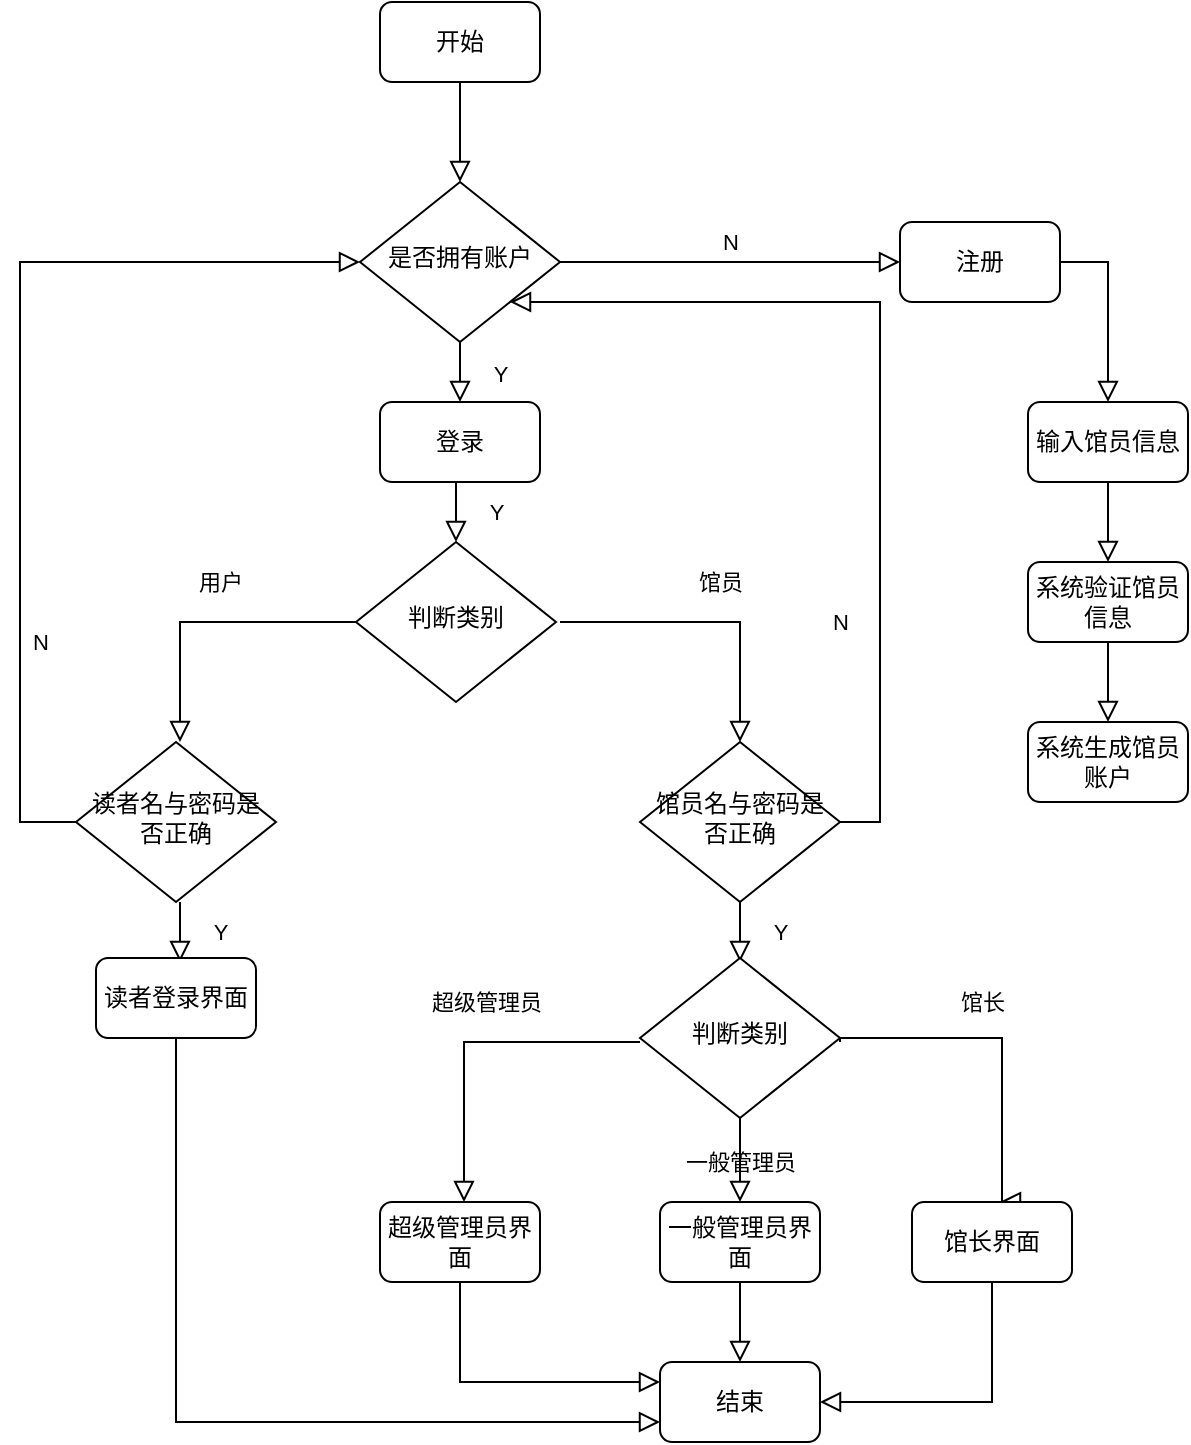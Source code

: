 <mxfile version="21.6.2" type="github" pages="2">
  <diagram id="C5RBs43oDa-KdzZeNtuy" name="开始功能">
    <mxGraphModel dx="1877" dy="541" grid="1" gridSize="10" guides="1" tooltips="1" connect="1" arrows="1" fold="1" page="1" pageScale="1" pageWidth="827" pageHeight="1169" math="0" shadow="0">
      <root>
        <mxCell id="WIyWlLk6GJQsqaUBKTNV-0" />
        <mxCell id="WIyWlLk6GJQsqaUBKTNV-1" parent="WIyWlLk6GJQsqaUBKTNV-0" />
        <mxCell id="WIyWlLk6GJQsqaUBKTNV-2" value="" style="rounded=0;html=1;jettySize=auto;orthogonalLoop=1;fontSize=11;endArrow=block;endFill=0;endSize=8;strokeWidth=1;shadow=0;labelBackgroundColor=none;edgeStyle=orthogonalEdgeStyle;" parent="WIyWlLk6GJQsqaUBKTNV-1" source="WIyWlLk6GJQsqaUBKTNV-3" target="WIyWlLk6GJQsqaUBKTNV-6" edge="1">
          <mxGeometry relative="1" as="geometry" />
        </mxCell>
        <mxCell id="WIyWlLk6GJQsqaUBKTNV-3" value="开始" style="rounded=1;whiteSpace=wrap;html=1;fontSize=12;glass=0;strokeWidth=1;shadow=0;" parent="WIyWlLk6GJQsqaUBKTNV-1" vertex="1">
          <mxGeometry x="180" y="80" width="80" height="40" as="geometry" />
        </mxCell>
        <mxCell id="WIyWlLk6GJQsqaUBKTNV-4" value="Y" style="rounded=0;html=1;jettySize=auto;orthogonalLoop=1;fontSize=11;endArrow=block;endFill=0;endSize=8;strokeWidth=1;shadow=0;labelBackgroundColor=none;edgeStyle=orthogonalEdgeStyle;" parent="WIyWlLk6GJQsqaUBKTNV-1" source="WIyWlLk6GJQsqaUBKTNV-6" edge="1">
          <mxGeometry y="20" relative="1" as="geometry">
            <mxPoint as="offset" />
            <mxPoint x="220" y="280" as="targetPoint" />
          </mxGeometry>
        </mxCell>
        <mxCell id="WIyWlLk6GJQsqaUBKTNV-5" value="N" style="edgeStyle=orthogonalEdgeStyle;rounded=0;html=1;jettySize=auto;orthogonalLoop=1;fontSize=11;endArrow=block;endFill=0;endSize=8;strokeWidth=1;shadow=0;labelBackgroundColor=none;" parent="WIyWlLk6GJQsqaUBKTNV-1" source="WIyWlLk6GJQsqaUBKTNV-6" target="WIyWlLk6GJQsqaUBKTNV-7" edge="1">
          <mxGeometry y="10" relative="1" as="geometry">
            <mxPoint as="offset" />
          </mxGeometry>
        </mxCell>
        <mxCell id="WIyWlLk6GJQsqaUBKTNV-6" value="是否拥有账户" style="rhombus;whiteSpace=wrap;html=1;shadow=0;fontFamily=Helvetica;fontSize=12;align=center;strokeWidth=1;spacing=6;spacingTop=-4;" parent="WIyWlLk6GJQsqaUBKTNV-1" vertex="1">
          <mxGeometry x="170" y="170" width="100" height="80" as="geometry" />
        </mxCell>
        <mxCell id="WIyWlLk6GJQsqaUBKTNV-7" value="注册" style="rounded=1;whiteSpace=wrap;html=1;fontSize=12;glass=0;strokeWidth=1;shadow=0;" parent="WIyWlLk6GJQsqaUBKTNV-1" vertex="1">
          <mxGeometry x="440" y="190" width="80" height="40" as="geometry" />
        </mxCell>
        <mxCell id="_7WcmQKjGPw_yhAfzijp-86" value="输入馆员信息" style="rounded=1;whiteSpace=wrap;html=1;fontSize=12;glass=0;strokeWidth=1;shadow=0;" vertex="1" parent="WIyWlLk6GJQsqaUBKTNV-1">
          <mxGeometry x="504" y="280" width="80" height="40" as="geometry" />
        </mxCell>
        <mxCell id="_7WcmQKjGPw_yhAfzijp-87" value="系统验证馆员信息" style="rounded=1;whiteSpace=wrap;html=1;fontSize=12;glass=0;strokeWidth=1;shadow=0;" vertex="1" parent="WIyWlLk6GJQsqaUBKTNV-1">
          <mxGeometry x="504" y="360" width="80" height="40" as="geometry" />
        </mxCell>
        <mxCell id="_7WcmQKjGPw_yhAfzijp-89" value="系统生成馆员账户" style="rounded=1;whiteSpace=wrap;html=1;fontSize=12;glass=0;strokeWidth=1;shadow=0;" vertex="1" parent="WIyWlLk6GJQsqaUBKTNV-1">
          <mxGeometry x="504" y="440" width="80" height="40" as="geometry" />
        </mxCell>
        <mxCell id="_7WcmQKjGPw_yhAfzijp-91" value="登录" style="rounded=1;whiteSpace=wrap;html=1;fontSize=12;glass=0;strokeWidth=1;shadow=0;" vertex="1" parent="WIyWlLk6GJQsqaUBKTNV-1">
          <mxGeometry x="180" y="280" width="80" height="40" as="geometry" />
        </mxCell>
        <mxCell id="_7WcmQKjGPw_yhAfzijp-92" value="判断类别" style="rhombus;whiteSpace=wrap;html=1;shadow=0;fontFamily=Helvetica;fontSize=12;align=center;strokeWidth=1;spacing=6;spacingTop=-4;" vertex="1" parent="WIyWlLk6GJQsqaUBKTNV-1">
          <mxGeometry x="168" y="350" width="100" height="80" as="geometry" />
        </mxCell>
        <mxCell id="_7WcmQKjGPw_yhAfzijp-93" value="Y" style="rounded=0;html=1;jettySize=auto;orthogonalLoop=1;fontSize=11;endArrow=block;endFill=0;endSize=8;strokeWidth=1;shadow=0;labelBackgroundColor=none;edgeStyle=orthogonalEdgeStyle;entryX=0.5;entryY=0;entryDx=0;entryDy=0;" edge="1" parent="WIyWlLk6GJQsqaUBKTNV-1" target="_7WcmQKjGPw_yhAfzijp-92">
          <mxGeometry y="20" relative="1" as="geometry">
            <mxPoint as="offset" />
            <mxPoint x="219.5" y="320" as="sourcePoint" />
            <mxPoint x="219.5" y="410" as="targetPoint" />
            <Array as="points">
              <mxPoint x="218" y="320" />
            </Array>
          </mxGeometry>
        </mxCell>
        <mxCell id="_7WcmQKjGPw_yhAfzijp-94" value="用户" style="rounded=0;html=1;jettySize=auto;orthogonalLoop=1;fontSize=11;endArrow=block;endFill=0;endSize=8;strokeWidth=1;shadow=0;labelBackgroundColor=none;edgeStyle=orthogonalEdgeStyle;exitX=0;exitY=0.5;exitDx=0;exitDy=0;" edge="1" parent="WIyWlLk6GJQsqaUBKTNV-1" source="_7WcmQKjGPw_yhAfzijp-92">
          <mxGeometry x="-0.081" y="-20" relative="1" as="geometry">
            <mxPoint as="offset" />
            <mxPoint x="229.5" y="330" as="sourcePoint" />
            <mxPoint x="80" y="450" as="targetPoint" />
            <Array as="points">
              <mxPoint x="80" y="390" />
              <mxPoint x="80" y="430" />
            </Array>
          </mxGeometry>
        </mxCell>
        <mxCell id="_7WcmQKjGPw_yhAfzijp-96" value="馆员" style="rounded=0;html=1;jettySize=auto;orthogonalLoop=1;fontSize=11;endArrow=block;endFill=0;endSize=8;strokeWidth=1;shadow=0;labelBackgroundColor=none;edgeStyle=orthogonalEdgeStyle;exitX=0;exitY=0.5;exitDx=0;exitDy=0;" edge="1" parent="WIyWlLk6GJQsqaUBKTNV-1">
          <mxGeometry x="0.067" y="20" relative="1" as="geometry">
            <mxPoint as="offset" />
            <mxPoint x="270" y="390" as="sourcePoint" />
            <mxPoint x="360" y="450" as="targetPoint" />
            <Array as="points">
              <mxPoint x="360" y="390" />
            </Array>
          </mxGeometry>
        </mxCell>
        <mxCell id="_7WcmQKjGPw_yhAfzijp-97" value="读者名与密码是否正确" style="rhombus;whiteSpace=wrap;html=1;shadow=0;fontFamily=Helvetica;fontSize=12;align=center;strokeWidth=1;spacing=6;spacingTop=-4;" vertex="1" parent="WIyWlLk6GJQsqaUBKTNV-1">
          <mxGeometry x="28" y="450" width="100" height="80" as="geometry" />
        </mxCell>
        <mxCell id="_7WcmQKjGPw_yhAfzijp-98" value="馆员名与密码是否正确" style="rhombus;whiteSpace=wrap;html=1;shadow=0;fontFamily=Helvetica;fontSize=12;align=center;strokeWidth=1;spacing=6;spacingTop=-4;" vertex="1" parent="WIyWlLk6GJQsqaUBKTNV-1">
          <mxGeometry x="310" y="450" width="100" height="80" as="geometry" />
        </mxCell>
        <mxCell id="_7WcmQKjGPw_yhAfzijp-99" value="Y" style="rounded=0;html=1;jettySize=auto;orthogonalLoop=1;fontSize=11;endArrow=block;endFill=0;endSize=8;strokeWidth=1;shadow=0;labelBackgroundColor=none;edgeStyle=orthogonalEdgeStyle;" edge="1" parent="WIyWlLk6GJQsqaUBKTNV-1">
          <mxGeometry y="20" relative="1" as="geometry">
            <mxPoint as="offset" />
            <mxPoint x="80" y="530" as="sourcePoint" />
            <mxPoint x="80" y="560" as="targetPoint" />
          </mxGeometry>
        </mxCell>
        <mxCell id="_7WcmQKjGPw_yhAfzijp-100" value="读者登录界面" style="rounded=1;whiteSpace=wrap;html=1;fontSize=12;glass=0;strokeWidth=1;shadow=0;" vertex="1" parent="WIyWlLk6GJQsqaUBKTNV-1">
          <mxGeometry x="38" y="558" width="80" height="40" as="geometry" />
        </mxCell>
        <mxCell id="_7WcmQKjGPw_yhAfzijp-101" value="N" style="rounded=0;html=1;jettySize=auto;orthogonalLoop=1;fontSize=11;endArrow=block;endFill=0;endSize=8;strokeWidth=1;shadow=0;labelBackgroundColor=none;edgeStyle=orthogonalEdgeStyle;exitX=0;exitY=0.5;exitDx=0;exitDy=0;entryX=0;entryY=0.5;entryDx=0;entryDy=0;" edge="1" parent="WIyWlLk6GJQsqaUBKTNV-1" source="_7WcmQKjGPw_yhAfzijp-97" target="WIyWlLk6GJQsqaUBKTNV-6">
          <mxGeometry x="-0.506" y="-10" relative="1" as="geometry">
            <mxPoint as="offset" />
            <mxPoint x="90" y="540" as="sourcePoint" />
            <mxPoint x="90" y="570" as="targetPoint" />
            <Array as="points">
              <mxPoint y="490" />
              <mxPoint y="210" />
            </Array>
          </mxGeometry>
        </mxCell>
        <mxCell id="_7WcmQKjGPw_yhAfzijp-105" value="" style="rounded=0;html=1;jettySize=auto;orthogonalLoop=1;fontSize=11;endArrow=block;endFill=0;endSize=8;strokeWidth=1;shadow=0;labelBackgroundColor=none;edgeStyle=orthogonalEdgeStyle;exitX=1;exitY=0.5;exitDx=0;exitDy=0;entryX=0.5;entryY=0;entryDx=0;entryDy=0;" edge="1" parent="WIyWlLk6GJQsqaUBKTNV-1" source="WIyWlLk6GJQsqaUBKTNV-7" target="_7WcmQKjGPw_yhAfzijp-86">
          <mxGeometry relative="1" as="geometry">
            <mxPoint x="230" y="130" as="sourcePoint" />
            <mxPoint x="230" y="180" as="targetPoint" />
          </mxGeometry>
        </mxCell>
        <mxCell id="_7WcmQKjGPw_yhAfzijp-106" value="" style="rounded=0;html=1;jettySize=auto;orthogonalLoop=1;fontSize=11;endArrow=block;endFill=0;endSize=8;strokeWidth=1;shadow=0;labelBackgroundColor=none;edgeStyle=orthogonalEdgeStyle;exitX=0.5;exitY=1;exitDx=0;exitDy=0;entryX=0.5;entryY=0;entryDx=0;entryDy=0;" edge="1" parent="WIyWlLk6GJQsqaUBKTNV-1" source="_7WcmQKjGPw_yhAfzijp-86" target="_7WcmQKjGPw_yhAfzijp-87">
          <mxGeometry relative="1" as="geometry">
            <mxPoint x="410" y="220" as="sourcePoint" />
            <mxPoint x="490" y="250" as="targetPoint" />
          </mxGeometry>
        </mxCell>
        <mxCell id="_7WcmQKjGPw_yhAfzijp-107" value="" style="rounded=0;html=1;jettySize=auto;orthogonalLoop=1;fontSize=11;endArrow=block;endFill=0;endSize=8;strokeWidth=1;shadow=0;labelBackgroundColor=none;edgeStyle=orthogonalEdgeStyle;exitX=0.5;exitY=1;exitDx=0;exitDy=0;entryX=0.5;entryY=0;entryDx=0;entryDy=0;" edge="1" parent="WIyWlLk6GJQsqaUBKTNV-1" source="_7WcmQKjGPw_yhAfzijp-87" target="_7WcmQKjGPw_yhAfzijp-89">
          <mxGeometry relative="1" as="geometry">
            <mxPoint x="490" y="290" as="sourcePoint" />
            <mxPoint x="490" y="310" as="targetPoint" />
          </mxGeometry>
        </mxCell>
        <mxCell id="_7WcmQKjGPw_yhAfzijp-108" value="Y" style="rounded=0;html=1;jettySize=auto;orthogonalLoop=1;fontSize=11;endArrow=block;endFill=0;endSize=8;strokeWidth=1;shadow=0;labelBackgroundColor=none;edgeStyle=orthogonalEdgeStyle;exitX=0.5;exitY=1;exitDx=0;exitDy=0;" edge="1" parent="WIyWlLk6GJQsqaUBKTNV-1" source="_7WcmQKjGPw_yhAfzijp-98">
          <mxGeometry y="20" relative="1" as="geometry">
            <mxPoint as="offset" />
            <mxPoint x="90" y="540" as="sourcePoint" />
            <mxPoint x="360" y="560" as="targetPoint" />
            <Array as="points">
              <mxPoint x="360" y="540" />
              <mxPoint x="360" y="540" />
            </Array>
          </mxGeometry>
        </mxCell>
        <mxCell id="_7WcmQKjGPw_yhAfzijp-109" value="判断类别" style="rhombus;whiteSpace=wrap;html=1;shadow=0;fontFamily=Helvetica;fontSize=12;align=center;strokeWidth=1;spacing=6;spacingTop=-4;" vertex="1" parent="WIyWlLk6GJQsqaUBKTNV-1">
          <mxGeometry x="310" y="558" width="100" height="80" as="geometry" />
        </mxCell>
        <mxCell id="_7WcmQKjGPw_yhAfzijp-110" value="N" style="rounded=0;html=1;jettySize=auto;orthogonalLoop=1;fontSize=11;endArrow=block;endFill=0;endSize=8;strokeWidth=1;shadow=0;labelBackgroundColor=none;edgeStyle=orthogonalEdgeStyle;exitX=1;exitY=0.5;exitDx=0;exitDy=0;entryX=1;entryY=1;entryDx=0;entryDy=0;" edge="1" parent="WIyWlLk6GJQsqaUBKTNV-1" source="_7WcmQKjGPw_yhAfzijp-98" target="WIyWlLk6GJQsqaUBKTNV-6">
          <mxGeometry x="-0.484" y="20" relative="1" as="geometry">
            <mxPoint as="offset" />
            <mxPoint x="38" y="500" as="sourcePoint" />
            <mxPoint x="180" y="220" as="targetPoint" />
            <Array as="points">
              <mxPoint x="430" y="490" />
              <mxPoint x="430" y="230" />
              <mxPoint x="245" y="230" />
            </Array>
          </mxGeometry>
        </mxCell>
        <mxCell id="_7WcmQKjGPw_yhAfzijp-113" value="馆长" style="rounded=0;html=1;jettySize=auto;orthogonalLoop=1;fontSize=11;endArrow=block;endFill=0;endSize=8;strokeWidth=1;shadow=0;labelBackgroundColor=none;edgeStyle=orthogonalEdgeStyle;" edge="1" parent="WIyWlLk6GJQsqaUBKTNV-1">
          <mxGeometry x="-0.127" y="18" relative="1" as="geometry">
            <mxPoint as="offset" />
            <mxPoint x="410" y="600" as="sourcePoint" />
            <mxPoint x="490" y="680" as="targetPoint" />
            <Array as="points">
              <mxPoint x="491" y="598" />
            </Array>
          </mxGeometry>
        </mxCell>
        <mxCell id="_7WcmQKjGPw_yhAfzijp-114" value="超级管理员" style="rounded=0;html=1;jettySize=auto;orthogonalLoop=1;fontSize=11;endArrow=block;endFill=0;endSize=8;strokeWidth=1;shadow=0;labelBackgroundColor=none;edgeStyle=orthogonalEdgeStyle;exitX=0;exitY=0.5;exitDx=0;exitDy=0;" edge="1" parent="WIyWlLk6GJQsqaUBKTNV-1">
          <mxGeometry x="-0.081" y="-20" relative="1" as="geometry">
            <mxPoint as="offset" />
            <mxPoint x="310" y="600" as="sourcePoint" />
            <mxPoint x="222" y="680" as="targetPoint" />
            <Array as="points">
              <mxPoint x="222" y="600" />
              <mxPoint x="222" y="640" />
            </Array>
          </mxGeometry>
        </mxCell>
        <mxCell id="_7WcmQKjGPw_yhAfzijp-116" value="一般管理员" style="rounded=0;html=1;jettySize=auto;orthogonalLoop=1;fontSize=11;endArrow=block;endFill=0;endSize=8;strokeWidth=1;shadow=0;labelBackgroundColor=none;edgeStyle=orthogonalEdgeStyle;exitX=0.5;exitY=1;exitDx=0;exitDy=0;" edge="1" parent="WIyWlLk6GJQsqaUBKTNV-1" source="_7WcmQKjGPw_yhAfzijp-109">
          <mxGeometry x="0.048" relative="1" as="geometry">
            <mxPoint as="offset" />
            <mxPoint x="229.5" y="330" as="sourcePoint" />
            <mxPoint x="360" y="680" as="targetPoint" />
            <Array as="points">
              <mxPoint x="360" y="660" />
              <mxPoint x="360" y="660" />
            </Array>
          </mxGeometry>
        </mxCell>
        <mxCell id="_7WcmQKjGPw_yhAfzijp-117" value="超级管理员界面" style="rounded=1;whiteSpace=wrap;html=1;fontSize=12;glass=0;strokeWidth=1;shadow=0;" vertex="1" parent="WIyWlLk6GJQsqaUBKTNV-1">
          <mxGeometry x="180" y="680" width="80" height="40" as="geometry" />
        </mxCell>
        <mxCell id="_7WcmQKjGPw_yhAfzijp-118" value="一般管理员界面" style="rounded=1;whiteSpace=wrap;html=1;fontSize=12;glass=0;strokeWidth=1;shadow=0;" vertex="1" parent="WIyWlLk6GJQsqaUBKTNV-1">
          <mxGeometry x="320" y="680" width="80" height="40" as="geometry" />
        </mxCell>
        <mxCell id="_7WcmQKjGPw_yhAfzijp-119" value="馆长界面" style="rounded=1;whiteSpace=wrap;html=1;fontSize=12;glass=0;strokeWidth=1;shadow=0;" vertex="1" parent="WIyWlLk6GJQsqaUBKTNV-1">
          <mxGeometry x="446" y="680" width="80" height="40" as="geometry" />
        </mxCell>
        <mxCell id="_7WcmQKjGPw_yhAfzijp-120" value="结束" style="rounded=1;whiteSpace=wrap;html=1;fontSize=12;glass=0;strokeWidth=1;shadow=0;" vertex="1" parent="WIyWlLk6GJQsqaUBKTNV-1">
          <mxGeometry x="320" y="760" width="80" height="40" as="geometry" />
        </mxCell>
        <mxCell id="_7WcmQKjGPw_yhAfzijp-122" value="" style="rounded=0;html=1;jettySize=auto;orthogonalLoop=1;fontSize=11;endArrow=block;endFill=0;endSize=8;strokeWidth=1;shadow=0;labelBackgroundColor=none;edgeStyle=orthogonalEdgeStyle;exitX=0.5;exitY=1;exitDx=0;exitDy=0;entryX=0.5;entryY=0;entryDx=0;entryDy=0;" edge="1" parent="WIyWlLk6GJQsqaUBKTNV-1" source="_7WcmQKjGPw_yhAfzijp-118" target="_7WcmQKjGPw_yhAfzijp-120">
          <mxGeometry relative="1" as="geometry">
            <mxPoint x="490" y="330" as="sourcePoint" />
            <mxPoint x="570" y="450" as="targetPoint" />
          </mxGeometry>
        </mxCell>
        <mxCell id="_7WcmQKjGPw_yhAfzijp-123" value="" style="rounded=0;html=1;jettySize=auto;orthogonalLoop=1;fontSize=11;endArrow=block;endFill=0;endSize=8;strokeWidth=1;shadow=0;labelBackgroundColor=none;edgeStyle=orthogonalEdgeStyle;exitX=0.5;exitY=1;exitDx=0;exitDy=0;entryX=1;entryY=0.5;entryDx=0;entryDy=0;" edge="1" parent="WIyWlLk6GJQsqaUBKTNV-1" source="_7WcmQKjGPw_yhAfzijp-119" target="_7WcmQKjGPw_yhAfzijp-120">
          <mxGeometry relative="1" as="geometry">
            <mxPoint x="370" y="730" as="sourcePoint" />
            <mxPoint x="370" y="770" as="targetPoint" />
          </mxGeometry>
        </mxCell>
        <mxCell id="_7WcmQKjGPw_yhAfzijp-124" value="" style="rounded=0;html=1;jettySize=auto;orthogonalLoop=1;fontSize=11;endArrow=block;endFill=0;endSize=8;strokeWidth=1;shadow=0;labelBackgroundColor=none;edgeStyle=orthogonalEdgeStyle;exitX=0.5;exitY=1;exitDx=0;exitDy=0;entryX=0;entryY=0.25;entryDx=0;entryDy=0;entryPerimeter=0;" edge="1" parent="WIyWlLk6GJQsqaUBKTNV-1" source="_7WcmQKjGPw_yhAfzijp-117" target="_7WcmQKjGPw_yhAfzijp-120">
          <mxGeometry relative="1" as="geometry">
            <mxPoint x="226" y="740" as="sourcePoint" />
            <mxPoint x="140" y="800" as="targetPoint" />
          </mxGeometry>
        </mxCell>
        <mxCell id="_7WcmQKjGPw_yhAfzijp-125" value="" style="rounded=0;html=1;jettySize=auto;orthogonalLoop=1;fontSize=11;endArrow=block;endFill=0;endSize=8;strokeWidth=1;shadow=0;labelBackgroundColor=none;edgeStyle=orthogonalEdgeStyle;exitX=0.5;exitY=1;exitDx=0;exitDy=0;entryX=0;entryY=0.75;entryDx=0;entryDy=0;" edge="1" parent="WIyWlLk6GJQsqaUBKTNV-1" source="_7WcmQKjGPw_yhAfzijp-100" target="_7WcmQKjGPw_yhAfzijp-120">
          <mxGeometry relative="1" as="geometry">
            <mxPoint x="230" y="730" as="sourcePoint" />
            <mxPoint x="330" y="780" as="targetPoint" />
          </mxGeometry>
        </mxCell>
      </root>
    </mxGraphModel>
  </diagram>
  <diagram id="q6bCgDtD3YpDNvEFeK-2" name="馆员管理">
    <mxGraphModel dx="1877" dy="541" grid="1" gridSize="10" guides="1" tooltips="1" connect="1" arrows="1" fold="1" page="1" pageScale="1" pageWidth="827" pageHeight="1169" math="0" shadow="0">
      <root>
        <mxCell id="0" />
        <mxCell id="1" parent="0" />
        <mxCell id="TcSjokyMMMCH2wzECIKr-1" value="开始" style="rounded=1;absoluteArcSize=1;arcSize=14;whiteSpace=wrap;strokeWidth=2;" vertex="1" parent="1">
          <mxGeometry x="286" y="130" width="48" height="33" as="geometry" />
        </mxCell>
        <mxCell id="TcSjokyMMMCH2wzECIKr-2" value="等待馆员发出请求" style="rhombus;strokeWidth=2;whiteSpace=wrap;" vertex="1" parent="1">
          <mxGeometry x="240" y="183" width="140" height="57" as="geometry" />
        </mxCell>
        <mxCell id="TcSjokyMMMCH2wzECIKr-3" value="等待馆员输入搜索信息" style="rounded=1;absoluteArcSize=1;arcSize=14;whiteSpace=wrap;strokeWidth=2;" vertex="1" parent="1">
          <mxGeometry x="20" y="285" width="112" height="33" as="geometry" />
        </mxCell>
        <mxCell id="TcSjokyMMMCH2wzECIKr-4" value="等待馆员输入新馆员信息" style="rounded=1;absoluteArcSize=1;arcSize=14;whiteSpace=wrap;strokeWidth=2;" vertex="1" parent="1">
          <mxGeometry x="182" y="285" width="112" height="33" as="geometry" />
        </mxCell>
        <mxCell id="TcSjokyMMMCH2wzECIKr-5" value="修改馆员信息" style="rounded=1;absoluteArcSize=1;arcSize=14;whiteSpace=wrap;strokeWidth=2;" vertex="1" parent="1">
          <mxGeometry x="344" y="285" width="113" height="33" as="geometry" />
        </mxCell>
        <mxCell id="TcSjokyMMMCH2wzECIKr-6" value="删除馆员信息" style="rounded=1;absoluteArcSize=1;arcSize=14;whiteSpace=wrap;strokeWidth=2;" vertex="1" parent="1">
          <mxGeometry x="506" y="285" width="113" height="33" as="geometry" />
        </mxCell>
        <mxCell id="TcSjokyMMMCH2wzECIKr-8" value="" style="curved=1;startArrow=none;endArrow=block;exitX=0.496;exitY=1.012;entryX=0.5;entryY=0;rounded=0;entryDx=0;entryDy=0;" edge="1" parent="1" source="TcSjokyMMMCH2wzECIKr-1" target="TcSjokyMMMCH2wzECIKr-2">
          <mxGeometry relative="1" as="geometry">
            <Array as="points" />
          </mxGeometry>
        </mxCell>
        <mxCell id="TcSjokyMMMCH2wzECIKr-9" value="查询请求" style="curved=1;startArrow=none;endArrow=block;exitX=0.002;exitY=0.692;entryX=0.499;entryY=1.734e-7;rounded=0;" edge="1" parent="1" source="TcSjokyMMMCH2wzECIKr-2" target="TcSjokyMMMCH2wzECIKr-3">
          <mxGeometry relative="1" as="geometry">
            <Array as="points">
              <mxPoint x="76" y="251" />
            </Array>
          </mxGeometry>
        </mxCell>
        <mxCell id="TcSjokyMMMCH2wzECIKr-10" value="添加请求" style="curved=1;startArrow=none;endArrow=block;exitX=0.055;exitY=1.005;entryX=0.497;entryY=1.734e-7;rounded=0;" edge="1" parent="1" source="TcSjokyMMMCH2wzECIKr-2" target="TcSjokyMMMCH2wzECIKr-4">
          <mxGeometry relative="1" as="geometry">
            <Array as="points">
              <mxPoint x="238" y="251" />
            </Array>
          </mxGeometry>
        </mxCell>
        <mxCell id="TcSjokyMMMCH2wzECIKr-11" value="修改请求" style="curved=1;startArrow=none;endArrow=block;exitX=0.95;exitY=1.005;entryX=0.495;entryY=1.734e-7;rounded=0;" edge="1" parent="1" source="TcSjokyMMMCH2wzECIKr-2" target="TcSjokyMMMCH2wzECIKr-5">
          <mxGeometry relative="1" as="geometry">
            <Array as="points">
              <mxPoint x="400" y="251" />
            </Array>
          </mxGeometry>
        </mxCell>
        <mxCell id="TcSjokyMMMCH2wzECIKr-12" value="删除请求" style="curved=1;startArrow=none;endArrow=block;exitX=1.004;exitY=0.691;entryX=0.5;entryY=1.734e-7;rounded=0;" edge="1" parent="1" source="TcSjokyMMMCH2wzECIKr-2" target="TcSjokyMMMCH2wzECIKr-6">
          <mxGeometry relative="1" as="geometry">
            <Array as="points">
              <mxPoint x="563" y="251" />
            </Array>
          </mxGeometry>
        </mxCell>
        <mxCell id="TcSjokyMMMCH2wzECIKr-13" value="" style="curved=1;startArrow=none;endArrow=block;exitX=0.499;exitY=1.012;entryX=0.5;entryY=0;rounded=0;entryDx=0;entryDy=0;" edge="1" parent="1" source="TcSjokyMMMCH2wzECIKr-3" target="TcSjokyMMMCH2wzECIKr-17">
          <mxGeometry relative="1" as="geometry">
            <Array as="points">
              <mxPoint x="76" y="343" />
            </Array>
            <mxPoint x="295" y="381.0" as="targetPoint" />
          </mxGeometry>
        </mxCell>
        <mxCell id="TcSjokyMMMCH2wzECIKr-14" value="" style="curved=1;startArrow=none;endArrow=block;exitX=0.497;exitY=1.012;entryX=0.5;entryY=0;rounded=0;entryDx=0;entryDy=0;" edge="1" parent="1" source="TcSjokyMMMCH2wzECIKr-4" target="TcSjokyMMMCH2wzECIKr-55">
          <mxGeometry relative="1" as="geometry">
            <Array as="points">
              <mxPoint x="238" y="343" />
            </Array>
            <mxPoint x="295" y="372.843" as="targetPoint" />
          </mxGeometry>
        </mxCell>
        <mxCell id="TcSjokyMMMCH2wzECIKr-15" value="" style="curved=1;startArrow=none;endArrow=block;exitX=0.495;exitY=1.012;entryX=0.982;entryY=0.14;rounded=0;" edge="1" parent="1" source="TcSjokyMMMCH2wzECIKr-5">
          <mxGeometry relative="1" as="geometry">
            <Array as="points">
              <mxPoint x="400" y="343" />
            </Array>
            <mxPoint x="344" y="372.152" as="targetPoint" />
          </mxGeometry>
        </mxCell>
        <mxCell id="TcSjokyMMMCH2wzECIKr-16" value="" style="curved=1;startArrow=none;endArrow=block;exitX=0.5;exitY=1.012;entryX=0.982;entryY=0.392;rounded=0;" edge="1" parent="1" source="TcSjokyMMMCH2wzECIKr-6">
          <mxGeometry relative="1" as="geometry">
            <Array as="points">
              <mxPoint x="563" y="343" />
            </Array>
            <mxPoint x="344" y="380.806" as="targetPoint" />
          </mxGeometry>
        </mxCell>
        <mxCell id="TcSjokyMMMCH2wzECIKr-17" value="馆员是否输入信息" style="rhombus;strokeWidth=2;whiteSpace=wrap;" vertex="1" parent="1">
          <mxGeometry x="6" y="350" width="140" height="57" as="geometry" />
        </mxCell>
        <mxCell id="TcSjokyMMMCH2wzECIKr-18" value="获取馆员输入" style="rounded=1;absoluteArcSize=1;arcSize=14;whiteSpace=wrap;strokeWidth=2;" vertex="1" parent="1">
          <mxGeometry x="20" y="440" width="112" height="33" as="geometry" />
        </mxCell>
        <mxCell id="TcSjokyMMMCH2wzECIKr-19" value="根据输入关键字匹配馆员数据库中的馆员信息" style="rounded=1;absoluteArcSize=1;arcSize=14;whiteSpace=wrap;strokeWidth=2;" vertex="1" parent="1">
          <mxGeometry x="20" y="510" width="112" height="40" as="geometry" />
        </mxCell>
        <mxCell id="TcSjokyMMMCH2wzECIKr-21" value="显示搜索到的馆员信息" style="rounded=1;absoluteArcSize=1;arcSize=14;whiteSpace=wrap;strokeWidth=2;" vertex="1" parent="1">
          <mxGeometry x="20" y="580" width="112" height="33" as="geometry" />
        </mxCell>
        <mxCell id="TcSjokyMMMCH2wzECIKr-23" value="是否返回" style="rhombus;strokeWidth=2;whiteSpace=wrap;" vertex="1" parent="1">
          <mxGeometry x="6" y="640" width="140" height="57" as="geometry" />
        </mxCell>
        <mxCell id="TcSjokyMMMCH2wzECIKr-25" value="" style="curved=1;startArrow=none;endArrow=block;exitX=0.5;exitY=1;entryX=0.5;entryY=0;rounded=0;entryDx=0;entryDy=0;exitDx=0;exitDy=0;" edge="1" parent="1" source="TcSjokyMMMCH2wzECIKr-17" target="TcSjokyMMMCH2wzECIKr-18">
          <mxGeometry relative="1" as="geometry">
            <Array as="points" />
            <mxPoint x="86" y="328" as="sourcePoint" />
            <mxPoint x="86" y="360" as="targetPoint" />
          </mxGeometry>
        </mxCell>
        <mxCell id="TcSjokyMMMCH2wzECIKr-27" value="Y" style="edgeLabel;html=1;align=center;verticalAlign=middle;resizable=0;points=[];" vertex="1" connectable="0" parent="TcSjokyMMMCH2wzECIKr-25">
          <mxGeometry x="-0.389" relative="1" as="geometry">
            <mxPoint as="offset" />
          </mxGeometry>
        </mxCell>
        <mxCell id="TcSjokyMMMCH2wzECIKr-26" style="edgeStyle=orthogonalEdgeStyle;rounded=0;orthogonalLoop=1;jettySize=auto;html=1;exitX=0.5;exitY=1;exitDx=0;exitDy=0;" edge="1" parent="1" source="TcSjokyMMMCH2wzECIKr-18" target="TcSjokyMMMCH2wzECIKr-18">
          <mxGeometry relative="1" as="geometry" />
        </mxCell>
        <mxCell id="TcSjokyMMMCH2wzECIKr-28" value="" style="curved=1;startArrow=none;endArrow=block;exitX=0.5;exitY=1;entryX=0.5;entryY=0;rounded=0;entryDx=0;entryDy=0;exitDx=0;exitDy=0;" edge="1" parent="1" source="TcSjokyMMMCH2wzECIKr-18" target="TcSjokyMMMCH2wzECIKr-19">
          <mxGeometry relative="1" as="geometry">
            <Array as="points" />
            <mxPoint x="248" y="328" as="sourcePoint" />
            <mxPoint x="305" y="382.843" as="targetPoint" />
          </mxGeometry>
        </mxCell>
        <mxCell id="TcSjokyMMMCH2wzECIKr-29" value="" style="curved=1;startArrow=none;endArrow=block;exitX=0.5;exitY=1;entryX=0.5;entryY=0;rounded=0;entryDx=0;entryDy=0;exitDx=0;exitDy=0;" edge="1" parent="1" source="TcSjokyMMMCH2wzECIKr-19" target="TcSjokyMMMCH2wzECIKr-21">
          <mxGeometry relative="1" as="geometry">
            <Array as="points" />
            <mxPoint x="86" y="483" as="sourcePoint" />
            <mxPoint x="86" y="520" as="targetPoint" />
          </mxGeometry>
        </mxCell>
        <mxCell id="TcSjokyMMMCH2wzECIKr-30" value="" style="curved=1;startArrow=none;endArrow=block;entryX=0.5;entryY=0;rounded=0;entryDx=0;entryDy=0;exitX=0.5;exitY=1;exitDx=0;exitDy=0;" edge="1" parent="1" source="TcSjokyMMMCH2wzECIKr-21" target="TcSjokyMMMCH2wzECIKr-23">
          <mxGeometry relative="1" as="geometry">
            <Array as="points" />
            <mxPoint x="70" y="620" as="sourcePoint" />
            <mxPoint x="86" y="590" as="targetPoint" />
          </mxGeometry>
        </mxCell>
        <mxCell id="TcSjokyMMMCH2wzECIKr-31" value="" style="curved=1;startArrow=none;endArrow=block;exitX=0;exitY=0.5;rounded=0;exitDx=0;exitDy=0;entryX=0;entryY=0.5;entryDx=0;entryDy=0;" edge="1" parent="1" source="TcSjokyMMMCH2wzECIKr-23" target="TcSjokyMMMCH2wzECIKr-3">
          <mxGeometry relative="1" as="geometry">
            <Array as="points">
              <mxPoint x="-70" y="490" />
            </Array>
            <mxPoint x="86" y="417" as="sourcePoint" />
            <mxPoint x="60" y="230" as="targetPoint" />
          </mxGeometry>
        </mxCell>
        <mxCell id="TcSjokyMMMCH2wzECIKr-32" value="Y" style="edgeLabel;html=1;align=center;verticalAlign=middle;resizable=0;points=[];" vertex="1" connectable="0" parent="TcSjokyMMMCH2wzECIKr-31">
          <mxGeometry x="-0.389" relative="1" as="geometry">
            <mxPoint as="offset" />
          </mxGeometry>
        </mxCell>
        <mxCell id="TcSjokyMMMCH2wzECIKr-53" value="是" style="curved=1;startArrow=none;endArrow=block;exitX=0.897;exitY=-0.003;entryX=0.688;entryY=1.024;rounded=0;" edge="1" parent="1" source="TcSjokyMMMCH2wzECIKr-42">
          <mxGeometry relative="1" as="geometry">
            <Array as="points">
              <mxPoint x="326" y="1675" />
              <mxPoint x="326" y="862" />
            </Array>
            <mxPoint x="329.154" y="983" as="targetPoint" />
          </mxGeometry>
        </mxCell>
        <mxCell id="TcSjokyMMMCH2wzECIKr-55" value="馆员是否输入信息" style="rhombus;strokeWidth=2;whiteSpace=wrap;" vertex="1" parent="1">
          <mxGeometry x="168" y="350" width="140" height="57" as="geometry" />
        </mxCell>
        <mxCell id="TcSjokyMMMCH2wzECIKr-56" value="获取馆员输入" style="rounded=1;absoluteArcSize=1;arcSize=14;whiteSpace=wrap;strokeWidth=2;" vertex="1" parent="1">
          <mxGeometry x="179" y="440" width="112" height="33" as="geometry" />
        </mxCell>
        <mxCell id="TcSjokyMMMCH2wzECIKr-72" value="" style="edgeStyle=orthogonalEdgeStyle;rounded=0;orthogonalLoop=1;jettySize=auto;html=1;" edge="1" parent="1" source="TcSjokyMMMCH2wzECIKr-57" target="TcSjokyMMMCH2wzECIKr-65">
          <mxGeometry relative="1" as="geometry" />
        </mxCell>
        <mxCell id="TcSjokyMMMCH2wzECIKr-57" value="验证输入信息的有效性" style="rounded=1;absoluteArcSize=1;arcSize=14;whiteSpace=wrap;strokeWidth=2;" vertex="1" parent="1">
          <mxGeometry x="179" y="510" width="112" height="40" as="geometry" />
        </mxCell>
        <mxCell id="TcSjokyMMMCH2wzECIKr-58" value="显示搜索到的馆员信息" style="rounded=1;absoluteArcSize=1;arcSize=14;whiteSpace=wrap;strokeWidth=2;" vertex="1" parent="1">
          <mxGeometry x="179" y="580" width="112" height="33" as="geometry" />
        </mxCell>
        <mxCell id="TcSjokyMMMCH2wzECIKr-59" value="Y" style="edgeLabel;html=1;align=center;verticalAlign=middle;resizable=0;points=[];" vertex="1" connectable="0" parent="1">
          <mxGeometry x="235" y="417" as="geometry" />
        </mxCell>
        <mxCell id="TcSjokyMMMCH2wzECIKr-60" style="edgeStyle=orthogonalEdgeStyle;rounded=0;orthogonalLoop=1;jettySize=auto;html=1;exitX=0.5;exitY=1;exitDx=0;exitDy=0;" edge="1" parent="1" source="TcSjokyMMMCH2wzECIKr-56" target="TcSjokyMMMCH2wzECIKr-56">
          <mxGeometry relative="1" as="geometry" />
        </mxCell>
        <mxCell id="TcSjokyMMMCH2wzECIKr-61" value="" style="curved=1;startArrow=none;endArrow=block;exitX=0.5;exitY=1;entryX=0.5;entryY=0;rounded=0;entryDx=0;entryDy=0;exitDx=0;exitDy=0;" edge="1" parent="1" source="TcSjokyMMMCH2wzECIKr-56" target="TcSjokyMMMCH2wzECIKr-57">
          <mxGeometry relative="1" as="geometry">
            <Array as="points" />
            <mxPoint x="407" y="328" as="sourcePoint" />
            <mxPoint x="464" y="382.843" as="targetPoint" />
          </mxGeometry>
        </mxCell>
        <mxCell id="TcSjokyMMMCH2wzECIKr-62" value="" style="curved=1;startArrow=none;endArrow=block;exitX=0.5;exitY=1;entryX=0.5;entryY=0;rounded=0;entryDx=0;entryDy=0;exitDx=0;exitDy=0;" edge="1" parent="1" source="TcSjokyMMMCH2wzECIKr-57" target="TcSjokyMMMCH2wzECIKr-58">
          <mxGeometry relative="1" as="geometry">
            <Array as="points" />
            <mxPoint x="245" y="483" as="sourcePoint" />
            <mxPoint x="245" y="520" as="targetPoint" />
          </mxGeometry>
        </mxCell>
        <mxCell id="TcSjokyMMMCH2wzECIKr-63" value="" style="curved=1;startArrow=none;endArrow=block;exitX=0.5;exitY=1;rounded=0;exitDx=0;exitDy=0;" edge="1" parent="1" source="TcSjokyMMMCH2wzECIKr-55">
          <mxGeometry relative="1" as="geometry">
            <Array as="points" />
            <mxPoint x="86" y="417" as="sourcePoint" />
            <mxPoint x="238" y="440" as="targetPoint" />
          </mxGeometry>
        </mxCell>
        <mxCell id="TcSjokyMMMCH2wzECIKr-65" value="信息是否有效" style="rhombus;strokeWidth=2;whiteSpace=wrap;" vertex="1" parent="1">
          <mxGeometry x="164.5" y="640" width="140" height="57" as="geometry" />
        </mxCell>
        <mxCell id="TcSjokyMMMCH2wzECIKr-66" value="" style="curved=1;startArrow=none;endArrow=block;exitX=0.5;exitY=1;entryX=0.5;entryY=0;rounded=0;entryDx=0;entryDy=0;exitDx=0;exitDy=0;" edge="1" parent="1" source="TcSjokyMMMCH2wzECIKr-58" target="TcSjokyMMMCH2wzECIKr-65">
          <mxGeometry relative="1" as="geometry">
            <Array as="points" />
            <mxPoint x="245" y="560" as="sourcePoint" />
            <mxPoint x="245" y="590" as="targetPoint" />
          </mxGeometry>
        </mxCell>
        <mxCell id="TcSjokyMMMCH2wzECIKr-68" value="将新馆员信息添加到馆员数据库" style="rounded=1;absoluteArcSize=1;arcSize=14;whiteSpace=wrap;strokeWidth=2;" vertex="1" parent="1">
          <mxGeometry x="178.5" y="730" width="112" height="33" as="geometry" />
        </mxCell>
        <mxCell id="TcSjokyMMMCH2wzECIKr-69" value="" style="curved=1;startArrow=none;endArrow=block;exitX=0.5;exitY=1;entryX=0.5;entryY=0;rounded=0;entryDx=0;entryDy=0;exitDx=0;exitDy=0;" edge="1" parent="1" source="TcSjokyMMMCH2wzECIKr-65" target="TcSjokyMMMCH2wzECIKr-68">
          <mxGeometry relative="1" as="geometry">
            <Array as="points" />
            <mxPoint x="86" y="417" as="sourcePoint" />
            <mxPoint x="86" y="450" as="targetPoint" />
          </mxGeometry>
        </mxCell>
        <mxCell id="TcSjokyMMMCH2wzECIKr-70" value="Y" style="edgeLabel;html=1;align=center;verticalAlign=middle;resizable=0;points=[];" vertex="1" connectable="0" parent="TcSjokyMMMCH2wzECIKr-69">
          <mxGeometry x="-0.389" relative="1" as="geometry">
            <mxPoint as="offset" />
          </mxGeometry>
        </mxCell>
        <mxCell id="TcSjokyMMMCH2wzECIKr-71" value="显示添加成功信息" style="rounded=1;absoluteArcSize=1;arcSize=14;whiteSpace=wrap;strokeWidth=2;" vertex="1" parent="1">
          <mxGeometry x="178.5" y="790" width="112" height="33" as="geometry" />
        </mxCell>
        <mxCell id="TcSjokyMMMCH2wzECIKr-73" value="" style="curved=1;startArrow=none;endArrow=block;exitX=0.5;exitY=1;entryX=0.5;entryY=0;rounded=0;entryDx=0;entryDy=0;exitDx=0;exitDy=0;" edge="1" parent="1" source="TcSjokyMMMCH2wzECIKr-68" target="TcSjokyMMMCH2wzECIKr-71">
          <mxGeometry relative="1" as="geometry">
            <Array as="points" />
            <mxPoint x="245" y="560" as="sourcePoint" />
            <mxPoint x="245" y="590" as="targetPoint" />
          </mxGeometry>
        </mxCell>
        <mxCell id="TcSjokyMMMCH2wzECIKr-74" value="是否继续添加" style="rhombus;strokeWidth=2;whiteSpace=wrap;" vertex="1" parent="1">
          <mxGeometry x="164.5" y="850" width="140" height="57" as="geometry" />
        </mxCell>
        <mxCell id="TcSjokyMMMCH2wzECIKr-78" value="" style="curved=1;startArrow=none;endArrow=block;exitX=0.5;exitY=1;entryX=0.5;entryY=0;rounded=0;entryDx=0;entryDy=0;exitDx=0;exitDy=0;" edge="1" parent="1" source="TcSjokyMMMCH2wzECIKr-71" target="TcSjokyMMMCH2wzECIKr-74">
          <mxGeometry relative="1" as="geometry">
            <Array as="points" />
            <mxPoint x="245" y="773" as="sourcePoint" />
            <mxPoint x="245" y="800" as="targetPoint" />
          </mxGeometry>
        </mxCell>
        <mxCell id="TcSjokyMMMCH2wzECIKr-79" value="" style="curved=1;startArrow=none;endArrow=block;exitX=0;exitY=0.5;rounded=0;exitDx=0;exitDy=0;entryX=0;entryY=0.75;entryDx=0;entryDy=0;" edge="1" parent="1" source="TcSjokyMMMCH2wzECIKr-65" target="TcSjokyMMMCH2wzECIKr-4">
          <mxGeometry relative="1" as="geometry">
            <Array as="points">
              <mxPoint x="120" y="500" />
            </Array>
            <mxPoint x="16" y="679" as="sourcePoint" />
            <mxPoint x="30" y="312" as="targetPoint" />
          </mxGeometry>
        </mxCell>
        <mxCell id="TcSjokyMMMCH2wzECIKr-81" value="N" style="edgeLabel;html=1;align=center;verticalAlign=middle;resizable=0;points=[];" vertex="1" connectable="0" parent="TcSjokyMMMCH2wzECIKr-79">
          <mxGeometry x="-0.368" y="-11" relative="1" as="geometry">
            <mxPoint as="offset" />
          </mxGeometry>
        </mxCell>
        <mxCell id="TcSjokyMMMCH2wzECIKr-82" value="" style="curved=1;startArrow=none;endArrow=block;rounded=0;entryX=1;entryY=0.5;entryDx=0;entryDy=0;exitX=1;exitY=0.5;exitDx=0;exitDy=0;" edge="1" parent="1" source="TcSjokyMMMCH2wzECIKr-74" target="TcSjokyMMMCH2wzECIKr-4">
          <mxGeometry relative="1" as="geometry">
            <Array as="points">
              <mxPoint x="350" y="480" />
            </Array>
            <mxPoint x="310" y="880" as="sourcePoint" />
            <mxPoint x="30" y="312" as="targetPoint" />
          </mxGeometry>
        </mxCell>
        <mxCell id="TcSjokyMMMCH2wzECIKr-83" value="Y" style="edgeLabel;html=1;align=center;verticalAlign=middle;resizable=0;points=[];" vertex="1" connectable="0" parent="TcSjokyMMMCH2wzECIKr-82">
          <mxGeometry x="-0.389" relative="1" as="geometry">
            <mxPoint as="offset" />
          </mxGeometry>
        </mxCell>
      </root>
    </mxGraphModel>
  </diagram>
</mxfile>

